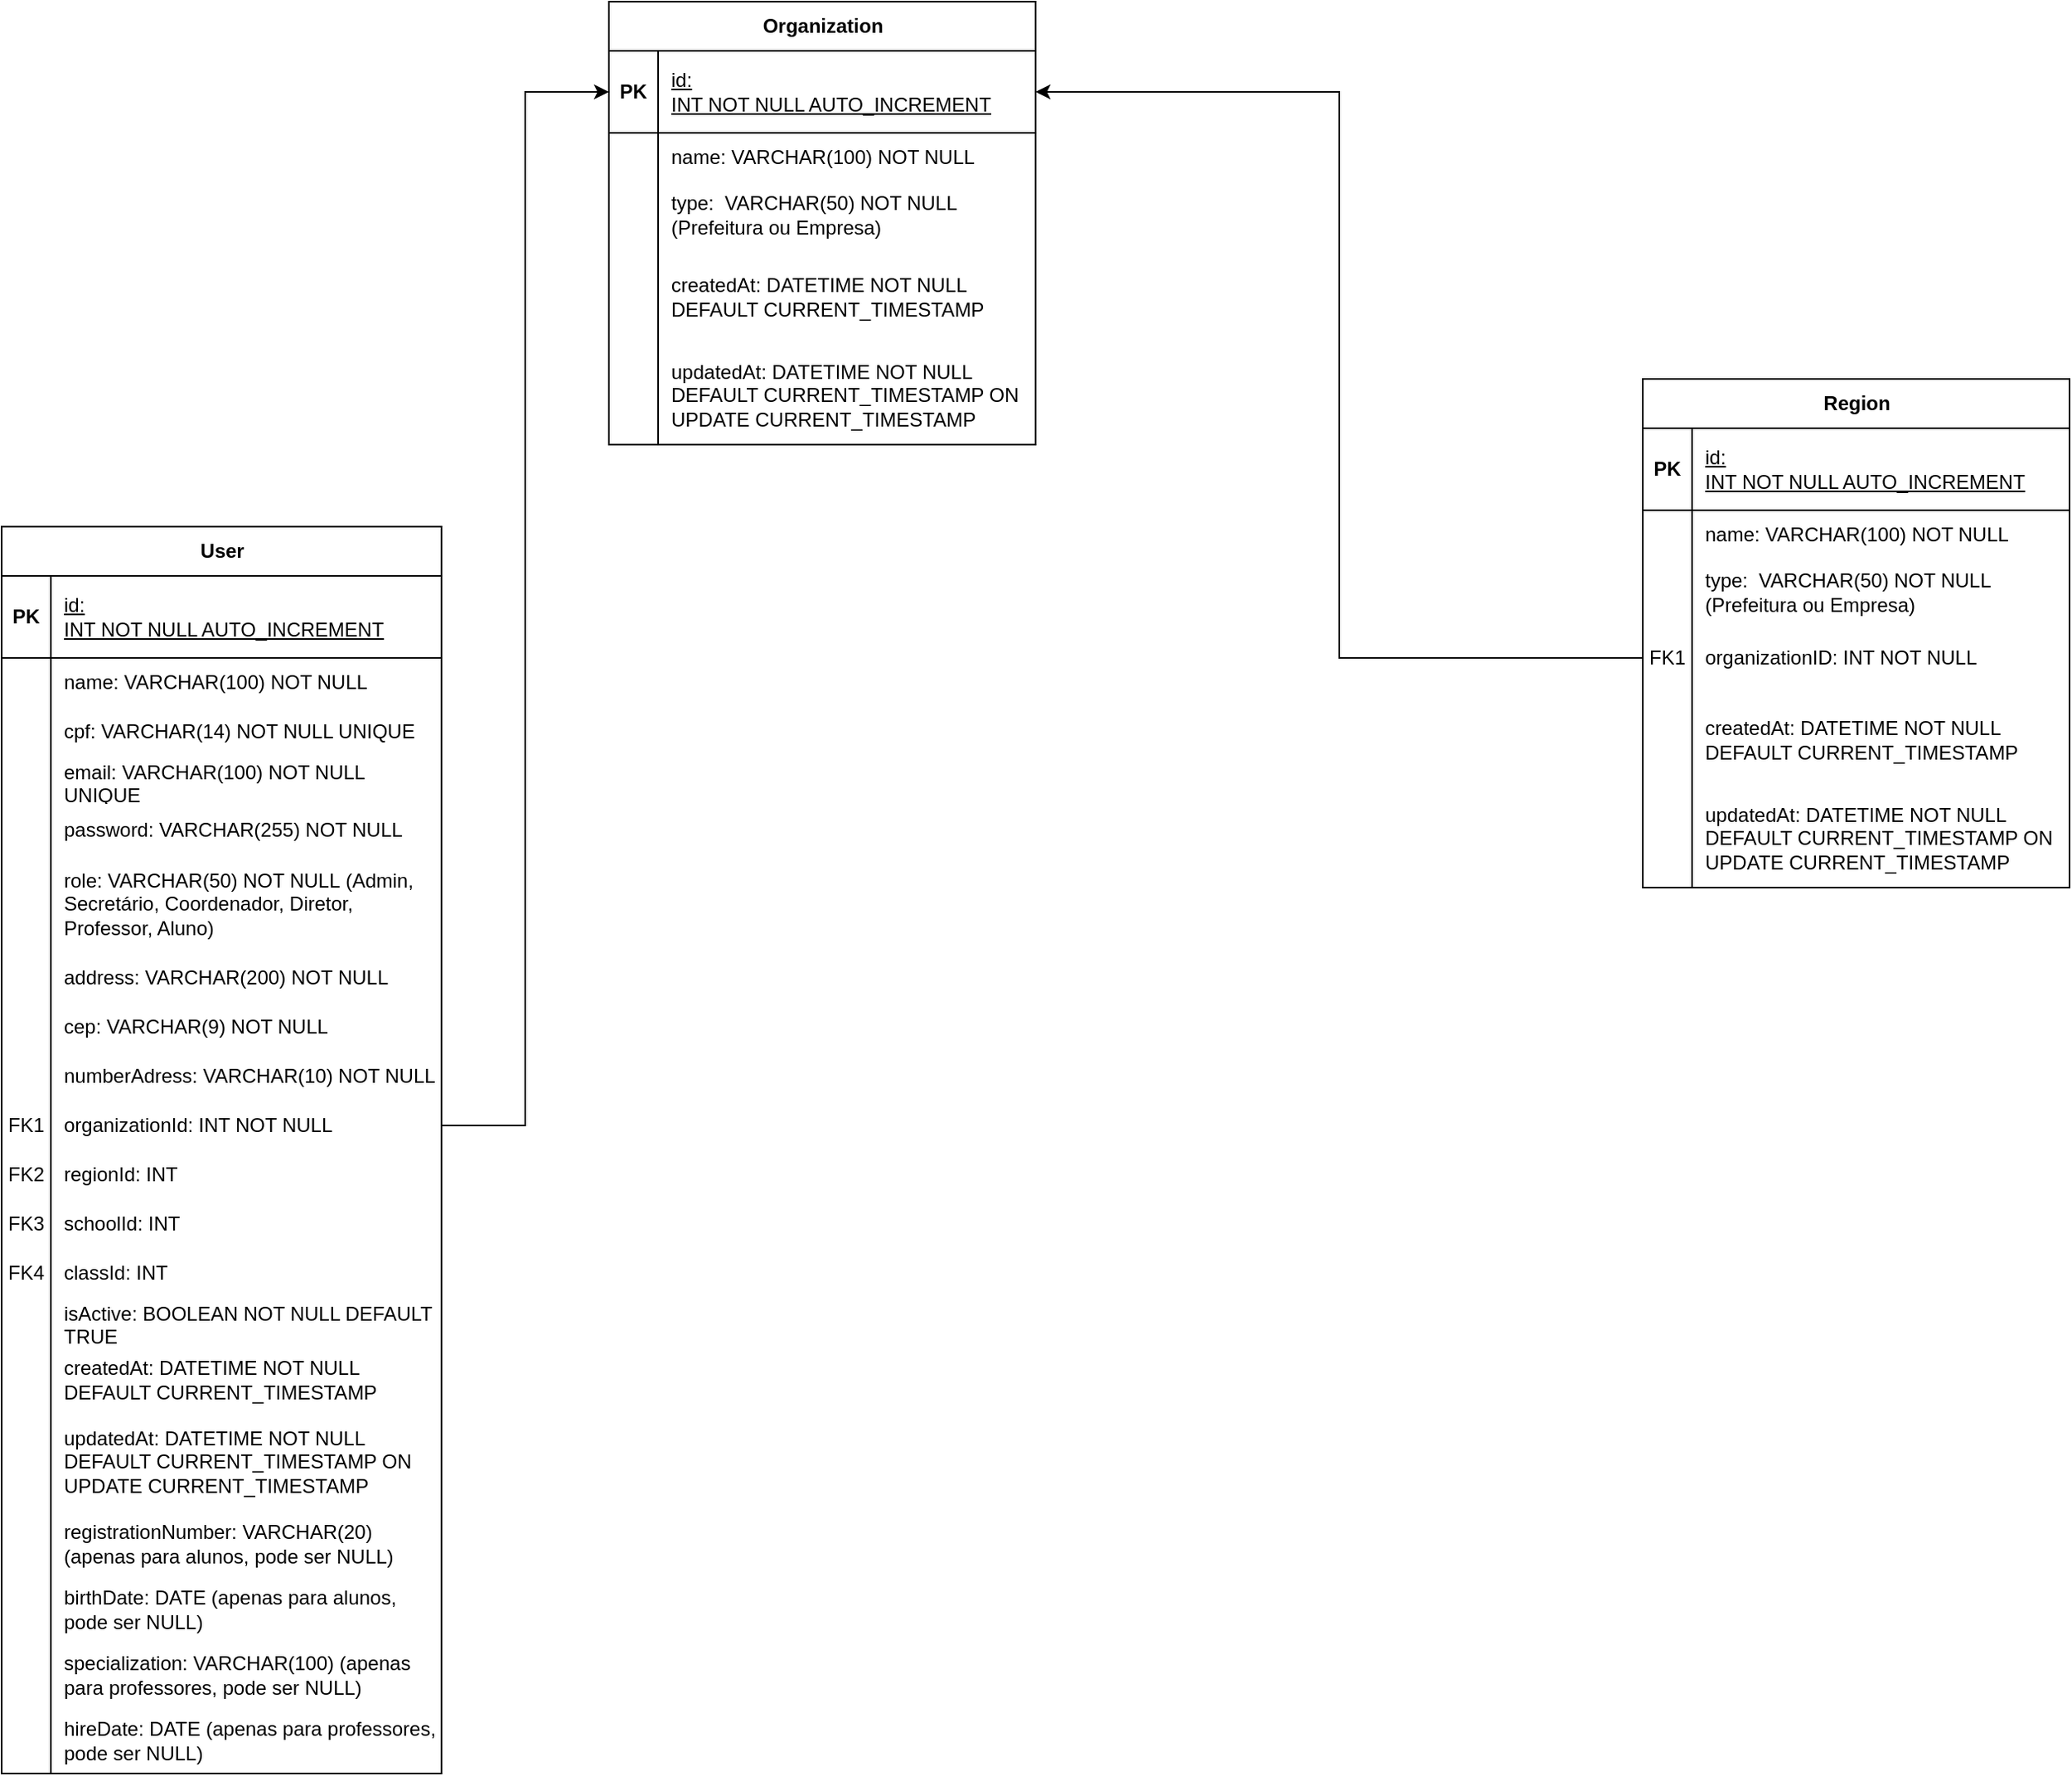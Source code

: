 <mxfile version="26.1.0">
  <diagram id="R2lEEEUBdFMjLlhIrx00" name="Page-1">
    <mxGraphModel dx="2537" dy="1968" grid="1" gridSize="10" guides="1" tooltips="1" connect="1" arrows="1" fold="1" page="1" pageScale="1" pageWidth="850" pageHeight="1100" math="0" shadow="0" extFonts="Permanent Marker^https://fonts.googleapis.com/css?family=Permanent+Marker">
      <root>
        <mxCell id="0" />
        <mxCell id="1" parent="0" />
        <mxCell id="kuIP5OyWFCbQ5StuhMh1-1" value="Organization" style="shape=table;startSize=30;container=1;collapsible=1;childLayout=tableLayout;fixedRows=1;rowLines=0;fontStyle=1;align=center;resizeLast=1;html=1;" vertex="1" parent="1">
          <mxGeometry x="-260" y="-800" width="260" height="270" as="geometry" />
        </mxCell>
        <mxCell id="kuIP5OyWFCbQ5StuhMh1-2" value="" style="shape=tableRow;horizontal=0;startSize=0;swimlaneHead=0;swimlaneBody=0;fillColor=none;collapsible=0;dropTarget=0;points=[[0,0.5],[1,0.5]];portConstraint=eastwest;top=0;left=0;right=0;bottom=1;" vertex="1" parent="kuIP5OyWFCbQ5StuhMh1-1">
          <mxGeometry y="30" width="260" height="50" as="geometry" />
        </mxCell>
        <mxCell id="kuIP5OyWFCbQ5StuhMh1-3" value="PK" style="shape=partialRectangle;connectable=0;fillColor=none;top=0;left=0;bottom=0;right=0;fontStyle=1;overflow=hidden;whiteSpace=wrap;html=1;" vertex="1" parent="kuIP5OyWFCbQ5StuhMh1-2">
          <mxGeometry width="30" height="50" as="geometry">
            <mxRectangle width="30" height="50" as="alternateBounds" />
          </mxGeometry>
        </mxCell>
        <mxCell id="kuIP5OyWFCbQ5StuhMh1-4" value="&lt;span style=&quot;font-weight: normal;&quot;&gt;id:&lt;/span&gt;&lt;div&gt;&lt;span style=&quot;font-weight: normal;&quot;&gt;INT NOT NULL AUTO_INCREMENT&lt;/span&gt;&lt;/div&gt;" style="shape=partialRectangle;connectable=0;fillColor=none;top=0;left=0;bottom=0;right=0;align=left;spacingLeft=6;fontStyle=5;overflow=hidden;whiteSpace=wrap;html=1;" vertex="1" parent="kuIP5OyWFCbQ5StuhMh1-2">
          <mxGeometry x="30" width="230" height="50" as="geometry">
            <mxRectangle width="230" height="50" as="alternateBounds" />
          </mxGeometry>
        </mxCell>
        <mxCell id="kuIP5OyWFCbQ5StuhMh1-5" value="" style="shape=tableRow;horizontal=0;startSize=0;swimlaneHead=0;swimlaneBody=0;fillColor=none;collapsible=0;dropTarget=0;points=[[0,0.5],[1,0.5]];portConstraint=eastwest;top=0;left=0;right=0;bottom=0;" vertex="1" parent="kuIP5OyWFCbQ5StuhMh1-1">
          <mxGeometry y="80" width="260" height="30" as="geometry" />
        </mxCell>
        <mxCell id="kuIP5OyWFCbQ5StuhMh1-6" value="" style="shape=partialRectangle;connectable=0;fillColor=none;top=0;left=0;bottom=0;right=0;editable=1;overflow=hidden;whiteSpace=wrap;html=1;" vertex="1" parent="kuIP5OyWFCbQ5StuhMh1-5">
          <mxGeometry width="30" height="30" as="geometry">
            <mxRectangle width="30" height="30" as="alternateBounds" />
          </mxGeometry>
        </mxCell>
        <mxCell id="kuIP5OyWFCbQ5StuhMh1-7" value="name:&amp;nbsp;VARCHAR(100) NOT NULL" style="shape=partialRectangle;connectable=0;fillColor=none;top=0;left=0;bottom=0;right=0;align=left;spacingLeft=6;overflow=hidden;whiteSpace=wrap;html=1;" vertex="1" parent="kuIP5OyWFCbQ5StuhMh1-5">
          <mxGeometry x="30" width="230" height="30" as="geometry">
            <mxRectangle width="230" height="30" as="alternateBounds" />
          </mxGeometry>
        </mxCell>
        <mxCell id="kuIP5OyWFCbQ5StuhMh1-8" value="" style="shape=tableRow;horizontal=0;startSize=0;swimlaneHead=0;swimlaneBody=0;fillColor=none;collapsible=0;dropTarget=0;points=[[0,0.5],[1,0.5]];portConstraint=eastwest;top=0;left=0;right=0;bottom=0;" vertex="1" parent="kuIP5OyWFCbQ5StuhMh1-1">
          <mxGeometry y="110" width="260" height="40" as="geometry" />
        </mxCell>
        <mxCell id="kuIP5OyWFCbQ5StuhMh1-9" value="" style="shape=partialRectangle;connectable=0;fillColor=none;top=0;left=0;bottom=0;right=0;editable=1;overflow=hidden;whiteSpace=wrap;html=1;" vertex="1" parent="kuIP5OyWFCbQ5StuhMh1-8">
          <mxGeometry width="30" height="40" as="geometry">
            <mxRectangle width="30" height="40" as="alternateBounds" />
          </mxGeometry>
        </mxCell>
        <mxCell id="kuIP5OyWFCbQ5StuhMh1-10" value="type:&amp;nbsp;&amp;nbsp;VARCHAR(50) NOT NULL (Prefeitura ou Empresa)" style="shape=partialRectangle;connectable=0;fillColor=none;top=0;left=0;bottom=0;right=0;align=left;spacingLeft=6;overflow=hidden;whiteSpace=wrap;html=1;" vertex="1" parent="kuIP5OyWFCbQ5StuhMh1-8">
          <mxGeometry x="30" width="230" height="40" as="geometry">
            <mxRectangle width="230" height="40" as="alternateBounds" />
          </mxGeometry>
        </mxCell>
        <mxCell id="kuIP5OyWFCbQ5StuhMh1-30" value="" style="shape=tableRow;horizontal=0;startSize=0;swimlaneHead=0;swimlaneBody=0;fillColor=none;collapsible=0;dropTarget=0;points=[[0,0.5],[1,0.5]];portConstraint=eastwest;top=0;left=0;right=0;bottom=0;" vertex="1" parent="kuIP5OyWFCbQ5StuhMh1-1">
          <mxGeometry y="150" width="260" height="60" as="geometry" />
        </mxCell>
        <mxCell id="kuIP5OyWFCbQ5StuhMh1-31" value="" style="shape=partialRectangle;connectable=0;fillColor=none;top=0;left=0;bottom=0;right=0;editable=1;overflow=hidden;whiteSpace=wrap;html=1;" vertex="1" parent="kuIP5OyWFCbQ5StuhMh1-30">
          <mxGeometry width="30" height="60" as="geometry">
            <mxRectangle width="30" height="60" as="alternateBounds" />
          </mxGeometry>
        </mxCell>
        <mxCell id="kuIP5OyWFCbQ5StuhMh1-32" value="createdAt: DATETIME NOT NULL DEFAULT CURRENT_TIMESTAMP" style="shape=partialRectangle;connectable=0;fillColor=none;top=0;left=0;bottom=0;right=0;align=left;spacingLeft=6;overflow=hidden;whiteSpace=wrap;html=1;" vertex="1" parent="kuIP5OyWFCbQ5StuhMh1-30">
          <mxGeometry x="30" width="230" height="60" as="geometry">
            <mxRectangle width="230" height="60" as="alternateBounds" />
          </mxGeometry>
        </mxCell>
        <mxCell id="kuIP5OyWFCbQ5StuhMh1-33" value="" style="shape=tableRow;horizontal=0;startSize=0;swimlaneHead=0;swimlaneBody=0;fillColor=none;collapsible=0;dropTarget=0;points=[[0,0.5],[1,0.5]];portConstraint=eastwest;top=0;left=0;right=0;bottom=0;" vertex="1" parent="kuIP5OyWFCbQ5StuhMh1-1">
          <mxGeometry y="210" width="260" height="60" as="geometry" />
        </mxCell>
        <mxCell id="kuIP5OyWFCbQ5StuhMh1-34" value="" style="shape=partialRectangle;connectable=0;fillColor=none;top=0;left=0;bottom=0;right=0;editable=1;overflow=hidden;whiteSpace=wrap;html=1;" vertex="1" parent="kuIP5OyWFCbQ5StuhMh1-33">
          <mxGeometry width="30" height="60" as="geometry">
            <mxRectangle width="30" height="60" as="alternateBounds" />
          </mxGeometry>
        </mxCell>
        <mxCell id="kuIP5OyWFCbQ5StuhMh1-35" value="updatedAt:&amp;nbsp;DATETIME NOT NULL DEFAULT CURRENT_TIMESTAMP ON UPDATE CURRENT_TIMESTAMP" style="shape=partialRectangle;connectable=0;fillColor=none;top=0;left=0;bottom=0;right=0;align=left;spacingLeft=6;overflow=hidden;whiteSpace=wrap;html=1;" vertex="1" parent="kuIP5OyWFCbQ5StuhMh1-33">
          <mxGeometry x="30" width="230" height="60" as="geometry">
            <mxRectangle width="230" height="60" as="alternateBounds" />
          </mxGeometry>
        </mxCell>
        <mxCell id="kuIP5OyWFCbQ5StuhMh1-36" value="User" style="shape=table;startSize=30;container=1;collapsible=1;childLayout=tableLayout;fixedRows=1;rowLines=0;fontStyle=1;align=center;resizeLast=1;html=1;" vertex="1" parent="1">
          <mxGeometry x="-630" y="-480" width="268" height="760" as="geometry" />
        </mxCell>
        <mxCell id="kuIP5OyWFCbQ5StuhMh1-37" value="" style="shape=tableRow;horizontal=0;startSize=0;swimlaneHead=0;swimlaneBody=0;fillColor=none;collapsible=0;dropTarget=0;points=[[0,0.5],[1,0.5]];portConstraint=eastwest;top=0;left=0;right=0;bottom=1;" vertex="1" parent="kuIP5OyWFCbQ5StuhMh1-36">
          <mxGeometry y="30" width="268" height="50" as="geometry" />
        </mxCell>
        <mxCell id="kuIP5OyWFCbQ5StuhMh1-38" value="PK" style="shape=partialRectangle;connectable=0;fillColor=none;top=0;left=0;bottom=0;right=0;fontStyle=1;overflow=hidden;whiteSpace=wrap;html=1;" vertex="1" parent="kuIP5OyWFCbQ5StuhMh1-37">
          <mxGeometry width="30" height="50" as="geometry">
            <mxRectangle width="30" height="50" as="alternateBounds" />
          </mxGeometry>
        </mxCell>
        <mxCell id="kuIP5OyWFCbQ5StuhMh1-39" value="&lt;span style=&quot;font-weight: normal;&quot;&gt;id:&lt;/span&gt;&lt;div&gt;&lt;span style=&quot;font-weight: normal;&quot;&gt;INT NOT NULL AUTO_INCREMENT&lt;/span&gt;&lt;/div&gt;" style="shape=partialRectangle;connectable=0;fillColor=none;top=0;left=0;bottom=0;right=0;align=left;spacingLeft=6;fontStyle=5;overflow=hidden;whiteSpace=wrap;html=1;" vertex="1" parent="kuIP5OyWFCbQ5StuhMh1-37">
          <mxGeometry x="30" width="238" height="50" as="geometry">
            <mxRectangle width="238" height="50" as="alternateBounds" />
          </mxGeometry>
        </mxCell>
        <mxCell id="kuIP5OyWFCbQ5StuhMh1-40" value="" style="shape=tableRow;horizontal=0;startSize=0;swimlaneHead=0;swimlaneBody=0;fillColor=none;collapsible=0;dropTarget=0;points=[[0,0.5],[1,0.5]];portConstraint=eastwest;top=0;left=0;right=0;bottom=0;" vertex="1" parent="kuIP5OyWFCbQ5StuhMh1-36">
          <mxGeometry y="80" width="268" height="30" as="geometry" />
        </mxCell>
        <mxCell id="kuIP5OyWFCbQ5StuhMh1-41" value="" style="shape=partialRectangle;connectable=0;fillColor=none;top=0;left=0;bottom=0;right=0;editable=1;overflow=hidden;whiteSpace=wrap;html=1;" vertex="1" parent="kuIP5OyWFCbQ5StuhMh1-40">
          <mxGeometry width="30" height="30" as="geometry">
            <mxRectangle width="30" height="30" as="alternateBounds" />
          </mxGeometry>
        </mxCell>
        <mxCell id="kuIP5OyWFCbQ5StuhMh1-42" value="name: VARCHAR(100) NOT NULL" style="shape=partialRectangle;connectable=0;fillColor=none;top=0;left=0;bottom=0;right=0;align=left;spacingLeft=6;overflow=hidden;whiteSpace=wrap;html=1;" vertex="1" parent="kuIP5OyWFCbQ5StuhMh1-40">
          <mxGeometry x="30" width="238" height="30" as="geometry">
            <mxRectangle width="238" height="30" as="alternateBounds" />
          </mxGeometry>
        </mxCell>
        <mxCell id="kuIP5OyWFCbQ5StuhMh1-43" value="" style="shape=tableRow;horizontal=0;startSize=0;swimlaneHead=0;swimlaneBody=0;fillColor=none;collapsible=0;dropTarget=0;points=[[0,0.5],[1,0.5]];portConstraint=eastwest;top=0;left=0;right=0;bottom=0;" vertex="1" parent="kuIP5OyWFCbQ5StuhMh1-36">
          <mxGeometry y="110" width="268" height="30" as="geometry" />
        </mxCell>
        <mxCell id="kuIP5OyWFCbQ5StuhMh1-44" value="" style="shape=partialRectangle;connectable=0;fillColor=none;top=0;left=0;bottom=0;right=0;editable=1;overflow=hidden;whiteSpace=wrap;html=1;" vertex="1" parent="kuIP5OyWFCbQ5StuhMh1-43">
          <mxGeometry width="30" height="30" as="geometry">
            <mxRectangle width="30" height="30" as="alternateBounds" />
          </mxGeometry>
        </mxCell>
        <mxCell id="kuIP5OyWFCbQ5StuhMh1-45" value="cpf: VARCHAR(14) NOT NULL UNIQUE" style="shape=partialRectangle;connectable=0;fillColor=none;top=0;left=0;bottom=0;right=0;align=left;spacingLeft=6;overflow=hidden;whiteSpace=wrap;html=1;" vertex="1" parent="kuIP5OyWFCbQ5StuhMh1-43">
          <mxGeometry x="30" width="238" height="30" as="geometry">
            <mxRectangle width="238" height="30" as="alternateBounds" />
          </mxGeometry>
        </mxCell>
        <mxCell id="kuIP5OyWFCbQ5StuhMh1-68" value="" style="shape=tableRow;horizontal=0;startSize=0;swimlaneHead=0;swimlaneBody=0;fillColor=none;collapsible=0;dropTarget=0;points=[[0,0.5],[1,0.5]];portConstraint=eastwest;top=0;left=0;right=0;bottom=0;" vertex="1" parent="kuIP5OyWFCbQ5StuhMh1-36">
          <mxGeometry y="140" width="268" height="30" as="geometry" />
        </mxCell>
        <mxCell id="kuIP5OyWFCbQ5StuhMh1-69" value="" style="shape=partialRectangle;connectable=0;fillColor=none;top=0;left=0;bottom=0;right=0;editable=1;overflow=hidden;whiteSpace=wrap;html=1;" vertex="1" parent="kuIP5OyWFCbQ5StuhMh1-68">
          <mxGeometry width="30" height="30" as="geometry">
            <mxRectangle width="30" height="30" as="alternateBounds" />
          </mxGeometry>
        </mxCell>
        <mxCell id="kuIP5OyWFCbQ5StuhMh1-70" value="email:&amp;nbsp;VARCHAR(100) NOT NULL UNIQUE" style="shape=partialRectangle;connectable=0;fillColor=none;top=0;left=0;bottom=0;right=0;align=left;spacingLeft=6;overflow=hidden;whiteSpace=wrap;html=1;" vertex="1" parent="kuIP5OyWFCbQ5StuhMh1-68">
          <mxGeometry x="30" width="238" height="30" as="geometry">
            <mxRectangle width="238" height="30" as="alternateBounds" />
          </mxGeometry>
        </mxCell>
        <mxCell id="kuIP5OyWFCbQ5StuhMh1-71" value="" style="shape=tableRow;horizontal=0;startSize=0;swimlaneHead=0;swimlaneBody=0;fillColor=none;collapsible=0;dropTarget=0;points=[[0,0.5],[1,0.5]];portConstraint=eastwest;top=0;left=0;right=0;bottom=0;" vertex="1" parent="kuIP5OyWFCbQ5StuhMh1-36">
          <mxGeometry y="170" width="268" height="30" as="geometry" />
        </mxCell>
        <mxCell id="kuIP5OyWFCbQ5StuhMh1-72" value="" style="shape=partialRectangle;connectable=0;fillColor=none;top=0;left=0;bottom=0;right=0;editable=1;overflow=hidden;whiteSpace=wrap;html=1;" vertex="1" parent="kuIP5OyWFCbQ5StuhMh1-71">
          <mxGeometry width="30" height="30" as="geometry">
            <mxRectangle width="30" height="30" as="alternateBounds" />
          </mxGeometry>
        </mxCell>
        <mxCell id="kuIP5OyWFCbQ5StuhMh1-73" value="password:&amp;nbsp;VARCHAR(255) NOT NULL" style="shape=partialRectangle;connectable=0;fillColor=none;top=0;left=0;bottom=0;right=0;align=left;spacingLeft=6;overflow=hidden;whiteSpace=wrap;html=1;" vertex="1" parent="kuIP5OyWFCbQ5StuhMh1-71">
          <mxGeometry x="30" width="238" height="30" as="geometry">
            <mxRectangle width="238" height="30" as="alternateBounds" />
          </mxGeometry>
        </mxCell>
        <mxCell id="kuIP5OyWFCbQ5StuhMh1-96" value="" style="shape=tableRow;horizontal=0;startSize=0;swimlaneHead=0;swimlaneBody=0;fillColor=none;collapsible=0;dropTarget=0;points=[[0,0.5],[1,0.5]];portConstraint=eastwest;top=0;left=0;right=0;bottom=0;" vertex="1" parent="kuIP5OyWFCbQ5StuhMh1-36">
          <mxGeometry y="200" width="268" height="60" as="geometry" />
        </mxCell>
        <mxCell id="kuIP5OyWFCbQ5StuhMh1-97" value="" style="shape=partialRectangle;connectable=0;fillColor=none;top=0;left=0;bottom=0;right=0;editable=1;overflow=hidden;whiteSpace=wrap;html=1;" vertex="1" parent="kuIP5OyWFCbQ5StuhMh1-96">
          <mxGeometry width="30" height="60" as="geometry">
            <mxRectangle width="30" height="60" as="alternateBounds" />
          </mxGeometry>
        </mxCell>
        <mxCell id="kuIP5OyWFCbQ5StuhMh1-98" value="role:&amp;nbsp;VARCHAR(50) NOT NULL&amp;nbsp;(Admin, Secretário, Coordenador, Diretor, Professor, Aluno)" style="shape=partialRectangle;connectable=0;fillColor=none;top=0;left=0;bottom=0;right=0;align=left;spacingLeft=6;overflow=hidden;whiteSpace=wrap;html=1;" vertex="1" parent="kuIP5OyWFCbQ5StuhMh1-96">
          <mxGeometry x="30" width="238" height="60" as="geometry">
            <mxRectangle width="238" height="60" as="alternateBounds" />
          </mxGeometry>
        </mxCell>
        <mxCell id="kuIP5OyWFCbQ5StuhMh1-99" value="" style="shape=tableRow;horizontal=0;startSize=0;swimlaneHead=0;swimlaneBody=0;fillColor=none;collapsible=0;dropTarget=0;points=[[0,0.5],[1,0.5]];portConstraint=eastwest;top=0;left=0;right=0;bottom=0;" vertex="1" parent="kuIP5OyWFCbQ5StuhMh1-36">
          <mxGeometry y="260" width="268" height="30" as="geometry" />
        </mxCell>
        <mxCell id="kuIP5OyWFCbQ5StuhMh1-100" value="" style="shape=partialRectangle;connectable=0;fillColor=none;top=0;left=0;bottom=0;right=0;editable=1;overflow=hidden;whiteSpace=wrap;html=1;" vertex="1" parent="kuIP5OyWFCbQ5StuhMh1-99">
          <mxGeometry width="30" height="30" as="geometry">
            <mxRectangle width="30" height="30" as="alternateBounds" />
          </mxGeometry>
        </mxCell>
        <mxCell id="kuIP5OyWFCbQ5StuhMh1-101" value="address:&amp;nbsp;VARCHAR(200) NOT NULL" style="shape=partialRectangle;connectable=0;fillColor=none;top=0;left=0;bottom=0;right=0;align=left;spacingLeft=6;overflow=hidden;whiteSpace=wrap;html=1;" vertex="1" parent="kuIP5OyWFCbQ5StuhMh1-99">
          <mxGeometry x="30" width="238" height="30" as="geometry">
            <mxRectangle width="238" height="30" as="alternateBounds" />
          </mxGeometry>
        </mxCell>
        <mxCell id="kuIP5OyWFCbQ5StuhMh1-102" value="" style="shape=tableRow;horizontal=0;startSize=0;swimlaneHead=0;swimlaneBody=0;fillColor=none;collapsible=0;dropTarget=0;points=[[0,0.5],[1,0.5]];portConstraint=eastwest;top=0;left=0;right=0;bottom=0;" vertex="1" parent="kuIP5OyWFCbQ5StuhMh1-36">
          <mxGeometry y="290" width="268" height="30" as="geometry" />
        </mxCell>
        <mxCell id="kuIP5OyWFCbQ5StuhMh1-103" value="" style="shape=partialRectangle;connectable=0;fillColor=none;top=0;left=0;bottom=0;right=0;editable=1;overflow=hidden;whiteSpace=wrap;html=1;" vertex="1" parent="kuIP5OyWFCbQ5StuhMh1-102">
          <mxGeometry width="30" height="30" as="geometry">
            <mxRectangle width="30" height="30" as="alternateBounds" />
          </mxGeometry>
        </mxCell>
        <mxCell id="kuIP5OyWFCbQ5StuhMh1-104" value="cep:&amp;nbsp;VARCHAR(9) NOT NULL" style="shape=partialRectangle;connectable=0;fillColor=none;top=0;left=0;bottom=0;right=0;align=left;spacingLeft=6;overflow=hidden;whiteSpace=wrap;html=1;" vertex="1" parent="kuIP5OyWFCbQ5StuhMh1-102">
          <mxGeometry x="30" width="238" height="30" as="geometry">
            <mxRectangle width="238" height="30" as="alternateBounds" />
          </mxGeometry>
        </mxCell>
        <mxCell id="kuIP5OyWFCbQ5StuhMh1-105" value="" style="shape=tableRow;horizontal=0;startSize=0;swimlaneHead=0;swimlaneBody=0;fillColor=none;collapsible=0;dropTarget=0;points=[[0,0.5],[1,0.5]];portConstraint=eastwest;top=0;left=0;right=0;bottom=0;" vertex="1" parent="kuIP5OyWFCbQ5StuhMh1-36">
          <mxGeometry y="320" width="268" height="30" as="geometry" />
        </mxCell>
        <mxCell id="kuIP5OyWFCbQ5StuhMh1-106" value="" style="shape=partialRectangle;connectable=0;fillColor=none;top=0;left=0;bottom=0;right=0;editable=1;overflow=hidden;whiteSpace=wrap;html=1;" vertex="1" parent="kuIP5OyWFCbQ5StuhMh1-105">
          <mxGeometry width="30" height="30" as="geometry">
            <mxRectangle width="30" height="30" as="alternateBounds" />
          </mxGeometry>
        </mxCell>
        <mxCell id="kuIP5OyWFCbQ5StuhMh1-107" value="numberAdress: VARCHAR(10) NOT NULL" style="shape=partialRectangle;connectable=0;fillColor=none;top=0;left=0;bottom=0;right=0;align=left;spacingLeft=6;overflow=hidden;whiteSpace=wrap;html=1;" vertex="1" parent="kuIP5OyWFCbQ5StuhMh1-105">
          <mxGeometry x="30" width="238" height="30" as="geometry">
            <mxRectangle width="238" height="30" as="alternateBounds" />
          </mxGeometry>
        </mxCell>
        <mxCell id="kuIP5OyWFCbQ5StuhMh1-108" value="" style="shape=tableRow;horizontal=0;startSize=0;swimlaneHead=0;swimlaneBody=0;fillColor=none;collapsible=0;dropTarget=0;points=[[0,0.5],[1,0.5]];portConstraint=eastwest;top=0;left=0;right=0;bottom=0;" vertex="1" parent="kuIP5OyWFCbQ5StuhMh1-36">
          <mxGeometry y="350" width="268" height="30" as="geometry" />
        </mxCell>
        <mxCell id="kuIP5OyWFCbQ5StuhMh1-109" value="FK1" style="shape=partialRectangle;connectable=0;fillColor=none;top=0;left=0;bottom=0;right=0;editable=1;overflow=hidden;whiteSpace=wrap;html=1;" vertex="1" parent="kuIP5OyWFCbQ5StuhMh1-108">
          <mxGeometry width="30" height="30" as="geometry">
            <mxRectangle width="30" height="30" as="alternateBounds" />
          </mxGeometry>
        </mxCell>
        <mxCell id="kuIP5OyWFCbQ5StuhMh1-110" value="organizationId:&amp;nbsp;INT NOT NULL" style="shape=partialRectangle;connectable=0;fillColor=none;top=0;left=0;bottom=0;right=0;align=left;spacingLeft=6;overflow=hidden;whiteSpace=wrap;html=1;" vertex="1" parent="kuIP5OyWFCbQ5StuhMh1-108">
          <mxGeometry x="30" width="238" height="30" as="geometry">
            <mxRectangle width="238" height="30" as="alternateBounds" />
          </mxGeometry>
        </mxCell>
        <mxCell id="kuIP5OyWFCbQ5StuhMh1-111" value="" style="shape=tableRow;horizontal=0;startSize=0;swimlaneHead=0;swimlaneBody=0;fillColor=none;collapsible=0;dropTarget=0;points=[[0,0.5],[1,0.5]];portConstraint=eastwest;top=0;left=0;right=0;bottom=0;" vertex="1" parent="kuIP5OyWFCbQ5StuhMh1-36">
          <mxGeometry y="380" width="268" height="30" as="geometry" />
        </mxCell>
        <mxCell id="kuIP5OyWFCbQ5StuhMh1-112" value="FK2" style="shape=partialRectangle;connectable=0;fillColor=none;top=0;left=0;bottom=0;right=0;editable=1;overflow=hidden;whiteSpace=wrap;html=1;" vertex="1" parent="kuIP5OyWFCbQ5StuhMh1-111">
          <mxGeometry width="30" height="30" as="geometry">
            <mxRectangle width="30" height="30" as="alternateBounds" />
          </mxGeometry>
        </mxCell>
        <mxCell id="kuIP5OyWFCbQ5StuhMh1-113" value="regionId: INT" style="shape=partialRectangle;connectable=0;fillColor=none;top=0;left=0;bottom=0;right=0;align=left;spacingLeft=6;overflow=hidden;whiteSpace=wrap;html=1;" vertex="1" parent="kuIP5OyWFCbQ5StuhMh1-111">
          <mxGeometry x="30" width="238" height="30" as="geometry">
            <mxRectangle width="238" height="30" as="alternateBounds" />
          </mxGeometry>
        </mxCell>
        <mxCell id="kuIP5OyWFCbQ5StuhMh1-153" value="" style="shape=tableRow;horizontal=0;startSize=0;swimlaneHead=0;swimlaneBody=0;fillColor=none;collapsible=0;dropTarget=0;points=[[0,0.5],[1,0.5]];portConstraint=eastwest;top=0;left=0;right=0;bottom=0;" vertex="1" parent="kuIP5OyWFCbQ5StuhMh1-36">
          <mxGeometry y="410" width="268" height="30" as="geometry" />
        </mxCell>
        <mxCell id="kuIP5OyWFCbQ5StuhMh1-154" value="FK3" style="shape=partialRectangle;connectable=0;fillColor=none;top=0;left=0;bottom=0;right=0;editable=1;overflow=hidden;whiteSpace=wrap;html=1;" vertex="1" parent="kuIP5OyWFCbQ5StuhMh1-153">
          <mxGeometry width="30" height="30" as="geometry">
            <mxRectangle width="30" height="30" as="alternateBounds" />
          </mxGeometry>
        </mxCell>
        <mxCell id="kuIP5OyWFCbQ5StuhMh1-155" value="schoolId:&amp;nbsp;INT" style="shape=partialRectangle;connectable=0;fillColor=none;top=0;left=0;bottom=0;right=0;align=left;spacingLeft=6;overflow=hidden;whiteSpace=wrap;html=1;" vertex="1" parent="kuIP5OyWFCbQ5StuhMh1-153">
          <mxGeometry x="30" width="238" height="30" as="geometry">
            <mxRectangle width="238" height="30" as="alternateBounds" />
          </mxGeometry>
        </mxCell>
        <mxCell id="kuIP5OyWFCbQ5StuhMh1-156" value="" style="shape=tableRow;horizontal=0;startSize=0;swimlaneHead=0;swimlaneBody=0;fillColor=none;collapsible=0;dropTarget=0;points=[[0,0.5],[1,0.5]];portConstraint=eastwest;top=0;left=0;right=0;bottom=0;" vertex="1" parent="kuIP5OyWFCbQ5StuhMh1-36">
          <mxGeometry y="440" width="268" height="30" as="geometry" />
        </mxCell>
        <mxCell id="kuIP5OyWFCbQ5StuhMh1-157" value="FK4" style="shape=partialRectangle;connectable=0;fillColor=none;top=0;left=0;bottom=0;right=0;editable=1;overflow=hidden;whiteSpace=wrap;html=1;" vertex="1" parent="kuIP5OyWFCbQ5StuhMh1-156">
          <mxGeometry width="30" height="30" as="geometry">
            <mxRectangle width="30" height="30" as="alternateBounds" />
          </mxGeometry>
        </mxCell>
        <mxCell id="kuIP5OyWFCbQ5StuhMh1-158" value="classId: INT" style="shape=partialRectangle;connectable=0;fillColor=none;top=0;left=0;bottom=0;right=0;align=left;spacingLeft=6;overflow=hidden;whiteSpace=wrap;html=1;" vertex="1" parent="kuIP5OyWFCbQ5StuhMh1-156">
          <mxGeometry x="30" width="238" height="30" as="geometry">
            <mxRectangle width="238" height="30" as="alternateBounds" />
          </mxGeometry>
        </mxCell>
        <mxCell id="kuIP5OyWFCbQ5StuhMh1-159" value="" style="shape=tableRow;horizontal=0;startSize=0;swimlaneHead=0;swimlaneBody=0;fillColor=none;collapsible=0;dropTarget=0;points=[[0,0.5],[1,0.5]];portConstraint=eastwest;top=0;left=0;right=0;bottom=0;" vertex="1" parent="kuIP5OyWFCbQ5StuhMh1-36">
          <mxGeometry y="470" width="268" height="30" as="geometry" />
        </mxCell>
        <mxCell id="kuIP5OyWFCbQ5StuhMh1-160" value="" style="shape=partialRectangle;connectable=0;fillColor=none;top=0;left=0;bottom=0;right=0;editable=1;overflow=hidden;whiteSpace=wrap;html=1;" vertex="1" parent="kuIP5OyWFCbQ5StuhMh1-159">
          <mxGeometry width="30" height="30" as="geometry">
            <mxRectangle width="30" height="30" as="alternateBounds" />
          </mxGeometry>
        </mxCell>
        <mxCell id="kuIP5OyWFCbQ5StuhMh1-161" value="isActive:&amp;nbsp;BOOLEAN NOT NULL DEFAULT TRUE" style="shape=partialRectangle;connectable=0;fillColor=none;top=0;left=0;bottom=0;right=0;align=left;spacingLeft=6;overflow=hidden;whiteSpace=wrap;html=1;" vertex="1" parent="kuIP5OyWFCbQ5StuhMh1-159">
          <mxGeometry x="30" width="238" height="30" as="geometry">
            <mxRectangle width="238" height="30" as="alternateBounds" />
          </mxGeometry>
        </mxCell>
        <mxCell id="kuIP5OyWFCbQ5StuhMh1-162" value="" style="shape=tableRow;horizontal=0;startSize=0;swimlaneHead=0;swimlaneBody=0;fillColor=none;collapsible=0;dropTarget=0;points=[[0,0.5],[1,0.5]];portConstraint=eastwest;top=0;left=0;right=0;bottom=0;" vertex="1" parent="kuIP5OyWFCbQ5StuhMh1-36">
          <mxGeometry y="500" width="268" height="40" as="geometry" />
        </mxCell>
        <mxCell id="kuIP5OyWFCbQ5StuhMh1-163" value="" style="shape=partialRectangle;connectable=0;fillColor=none;top=0;left=0;bottom=0;right=0;editable=1;overflow=hidden;whiteSpace=wrap;html=1;" vertex="1" parent="kuIP5OyWFCbQ5StuhMh1-162">
          <mxGeometry width="30" height="40" as="geometry">
            <mxRectangle width="30" height="40" as="alternateBounds" />
          </mxGeometry>
        </mxCell>
        <mxCell id="kuIP5OyWFCbQ5StuhMh1-164" value="createdAt: DATETIME NOT NULL DEFAULT CURRENT_TIMESTAMP" style="shape=partialRectangle;connectable=0;fillColor=none;top=0;left=0;bottom=0;right=0;align=left;spacingLeft=6;overflow=hidden;whiteSpace=wrap;html=1;" vertex="1" parent="kuIP5OyWFCbQ5StuhMh1-162">
          <mxGeometry x="30" width="238" height="40" as="geometry">
            <mxRectangle width="238" height="40" as="alternateBounds" />
          </mxGeometry>
        </mxCell>
        <mxCell id="kuIP5OyWFCbQ5StuhMh1-165" value="" style="shape=tableRow;horizontal=0;startSize=0;swimlaneHead=0;swimlaneBody=0;fillColor=none;collapsible=0;dropTarget=0;points=[[0,0.5],[1,0.5]];portConstraint=eastwest;top=0;left=0;right=0;bottom=0;" vertex="1" parent="kuIP5OyWFCbQ5StuhMh1-36">
          <mxGeometry y="540" width="268" height="60" as="geometry" />
        </mxCell>
        <mxCell id="kuIP5OyWFCbQ5StuhMh1-166" value="" style="shape=partialRectangle;connectable=0;fillColor=none;top=0;left=0;bottom=0;right=0;editable=1;overflow=hidden;whiteSpace=wrap;html=1;" vertex="1" parent="kuIP5OyWFCbQ5StuhMh1-165">
          <mxGeometry width="30" height="60" as="geometry">
            <mxRectangle width="30" height="60" as="alternateBounds" />
          </mxGeometry>
        </mxCell>
        <mxCell id="kuIP5OyWFCbQ5StuhMh1-167" value="updatedAt: DATETIME NOT NULL DEFAULT CURRENT_TIMESTAMP ON UPDATE CURRENT_TIMESTAMP" style="shape=partialRectangle;connectable=0;fillColor=none;top=0;left=0;bottom=0;right=0;align=left;spacingLeft=6;overflow=hidden;whiteSpace=wrap;html=1;" vertex="1" parent="kuIP5OyWFCbQ5StuhMh1-165">
          <mxGeometry x="30" width="238" height="60" as="geometry">
            <mxRectangle width="238" height="60" as="alternateBounds" />
          </mxGeometry>
        </mxCell>
        <mxCell id="kuIP5OyWFCbQ5StuhMh1-168" value="" style="shape=tableRow;horizontal=0;startSize=0;swimlaneHead=0;swimlaneBody=0;fillColor=none;collapsible=0;dropTarget=0;points=[[0,0.5],[1,0.5]];portConstraint=eastwest;top=0;left=0;right=0;bottom=0;" vertex="1" parent="kuIP5OyWFCbQ5StuhMh1-36">
          <mxGeometry y="600" width="268" height="40" as="geometry" />
        </mxCell>
        <mxCell id="kuIP5OyWFCbQ5StuhMh1-169" value="" style="shape=partialRectangle;connectable=0;fillColor=none;top=0;left=0;bottom=0;right=0;editable=1;overflow=hidden;whiteSpace=wrap;html=1;" vertex="1" parent="kuIP5OyWFCbQ5StuhMh1-168">
          <mxGeometry width="30" height="40" as="geometry">
            <mxRectangle width="30" height="40" as="alternateBounds" />
          </mxGeometry>
        </mxCell>
        <mxCell id="kuIP5OyWFCbQ5StuhMh1-170" value="registrationNumber:&amp;nbsp;VARCHAR(20) (apenas para alunos, pode ser NULL)" style="shape=partialRectangle;connectable=0;fillColor=none;top=0;left=0;bottom=0;right=0;align=left;spacingLeft=6;overflow=hidden;whiteSpace=wrap;html=1;" vertex="1" parent="kuIP5OyWFCbQ5StuhMh1-168">
          <mxGeometry x="30" width="238" height="40" as="geometry">
            <mxRectangle width="238" height="40" as="alternateBounds" />
          </mxGeometry>
        </mxCell>
        <mxCell id="kuIP5OyWFCbQ5StuhMh1-171" value="" style="shape=tableRow;horizontal=0;startSize=0;swimlaneHead=0;swimlaneBody=0;fillColor=none;collapsible=0;dropTarget=0;points=[[0,0.5],[1,0.5]];portConstraint=eastwest;top=0;left=0;right=0;bottom=0;" vertex="1" parent="kuIP5OyWFCbQ5StuhMh1-36">
          <mxGeometry y="640" width="268" height="40" as="geometry" />
        </mxCell>
        <mxCell id="kuIP5OyWFCbQ5StuhMh1-172" value="" style="shape=partialRectangle;connectable=0;fillColor=none;top=0;left=0;bottom=0;right=0;editable=1;overflow=hidden;whiteSpace=wrap;html=1;" vertex="1" parent="kuIP5OyWFCbQ5StuhMh1-171">
          <mxGeometry width="30" height="40" as="geometry">
            <mxRectangle width="30" height="40" as="alternateBounds" />
          </mxGeometry>
        </mxCell>
        <mxCell id="kuIP5OyWFCbQ5StuhMh1-173" value="birthDate:&amp;nbsp;DATE (apenas para alunos, pode ser NULL)" style="shape=partialRectangle;connectable=0;fillColor=none;top=0;left=0;bottom=0;right=0;align=left;spacingLeft=6;overflow=hidden;whiteSpace=wrap;html=1;" vertex="1" parent="kuIP5OyWFCbQ5StuhMh1-171">
          <mxGeometry x="30" width="238" height="40" as="geometry">
            <mxRectangle width="238" height="40" as="alternateBounds" />
          </mxGeometry>
        </mxCell>
        <mxCell id="kuIP5OyWFCbQ5StuhMh1-174" value="" style="shape=tableRow;horizontal=0;startSize=0;swimlaneHead=0;swimlaneBody=0;fillColor=none;collapsible=0;dropTarget=0;points=[[0,0.5],[1,0.5]];portConstraint=eastwest;top=0;left=0;right=0;bottom=0;" vertex="1" parent="kuIP5OyWFCbQ5StuhMh1-36">
          <mxGeometry y="680" width="268" height="40" as="geometry" />
        </mxCell>
        <mxCell id="kuIP5OyWFCbQ5StuhMh1-175" value="" style="shape=partialRectangle;connectable=0;fillColor=none;top=0;left=0;bottom=0;right=0;editable=1;overflow=hidden;whiteSpace=wrap;html=1;" vertex="1" parent="kuIP5OyWFCbQ5StuhMh1-174">
          <mxGeometry width="30" height="40" as="geometry">
            <mxRectangle width="30" height="40" as="alternateBounds" />
          </mxGeometry>
        </mxCell>
        <mxCell id="kuIP5OyWFCbQ5StuhMh1-176" value="specialization:&amp;nbsp;VARCHAR(100) (apenas para professores, pode ser NULL)" style="shape=partialRectangle;connectable=0;fillColor=none;top=0;left=0;bottom=0;right=0;align=left;spacingLeft=6;overflow=hidden;whiteSpace=wrap;html=1;" vertex="1" parent="kuIP5OyWFCbQ5StuhMh1-174">
          <mxGeometry x="30" width="238" height="40" as="geometry">
            <mxRectangle width="238" height="40" as="alternateBounds" />
          </mxGeometry>
        </mxCell>
        <mxCell id="kuIP5OyWFCbQ5StuhMh1-177" value="" style="shape=tableRow;horizontal=0;startSize=0;swimlaneHead=0;swimlaneBody=0;fillColor=none;collapsible=0;dropTarget=0;points=[[0,0.5],[1,0.5]];portConstraint=eastwest;top=0;left=0;right=0;bottom=0;" vertex="1" parent="kuIP5OyWFCbQ5StuhMh1-36">
          <mxGeometry y="720" width="268" height="40" as="geometry" />
        </mxCell>
        <mxCell id="kuIP5OyWFCbQ5StuhMh1-178" value="" style="shape=partialRectangle;connectable=0;fillColor=none;top=0;left=0;bottom=0;right=0;editable=1;overflow=hidden;whiteSpace=wrap;html=1;" vertex="1" parent="kuIP5OyWFCbQ5StuhMh1-177">
          <mxGeometry width="30" height="40" as="geometry">
            <mxRectangle width="30" height="40" as="alternateBounds" />
          </mxGeometry>
        </mxCell>
        <mxCell id="kuIP5OyWFCbQ5StuhMh1-179" value="hireDate:&amp;nbsp;DATE (apenas para professores, pode ser NULL)" style="shape=partialRectangle;connectable=0;fillColor=none;top=0;left=0;bottom=0;right=0;align=left;spacingLeft=6;overflow=hidden;whiteSpace=wrap;html=1;" vertex="1" parent="kuIP5OyWFCbQ5StuhMh1-177">
          <mxGeometry x="30" width="238" height="40" as="geometry">
            <mxRectangle width="238" height="40" as="alternateBounds" />
          </mxGeometry>
        </mxCell>
        <mxCell id="kuIP5OyWFCbQ5StuhMh1-205" style="edgeStyle=orthogonalEdgeStyle;rounded=0;orthogonalLoop=1;jettySize=auto;html=1;" edge="1" parent="1" source="kuIP5OyWFCbQ5StuhMh1-202" target="kuIP5OyWFCbQ5StuhMh1-2">
          <mxGeometry relative="1" as="geometry" />
        </mxCell>
        <mxCell id="kuIP5OyWFCbQ5StuhMh1-206" style="edgeStyle=orthogonalEdgeStyle;rounded=0;orthogonalLoop=1;jettySize=auto;html=1;entryX=0;entryY=0.5;entryDx=0;entryDy=0;" edge="1" parent="1" source="kuIP5OyWFCbQ5StuhMh1-108" target="kuIP5OyWFCbQ5StuhMh1-2">
          <mxGeometry relative="1" as="geometry" />
        </mxCell>
        <mxCell id="kuIP5OyWFCbQ5StuhMh1-183" value="Region" style="shape=table;startSize=30;container=1;collapsible=1;childLayout=tableLayout;fixedRows=1;rowLines=0;fontStyle=1;align=center;resizeLast=1;html=1;" vertex="1" parent="1">
          <mxGeometry x="370" y="-570" width="260" height="310" as="geometry" />
        </mxCell>
        <mxCell id="kuIP5OyWFCbQ5StuhMh1-184" value="" style="shape=tableRow;horizontal=0;startSize=0;swimlaneHead=0;swimlaneBody=0;fillColor=none;collapsible=0;dropTarget=0;points=[[0,0.5],[1,0.5]];portConstraint=eastwest;top=0;left=0;right=0;bottom=1;" vertex="1" parent="kuIP5OyWFCbQ5StuhMh1-183">
          <mxGeometry y="30" width="260" height="50" as="geometry" />
        </mxCell>
        <mxCell id="kuIP5OyWFCbQ5StuhMh1-185" value="PK" style="shape=partialRectangle;connectable=0;fillColor=none;top=0;left=0;bottom=0;right=0;fontStyle=1;overflow=hidden;whiteSpace=wrap;html=1;" vertex="1" parent="kuIP5OyWFCbQ5StuhMh1-184">
          <mxGeometry width="30" height="50" as="geometry">
            <mxRectangle width="30" height="50" as="alternateBounds" />
          </mxGeometry>
        </mxCell>
        <mxCell id="kuIP5OyWFCbQ5StuhMh1-186" value="&lt;span style=&quot;font-weight: normal;&quot;&gt;id:&lt;/span&gt;&lt;div&gt;&lt;span style=&quot;font-weight: normal;&quot;&gt;INT NOT NULL AUTO_INCREMENT&lt;/span&gt;&lt;/div&gt;" style="shape=partialRectangle;connectable=0;fillColor=none;top=0;left=0;bottom=0;right=0;align=left;spacingLeft=6;fontStyle=5;overflow=hidden;whiteSpace=wrap;html=1;" vertex="1" parent="kuIP5OyWFCbQ5StuhMh1-184">
          <mxGeometry x="30" width="230" height="50" as="geometry">
            <mxRectangle width="230" height="50" as="alternateBounds" />
          </mxGeometry>
        </mxCell>
        <mxCell id="kuIP5OyWFCbQ5StuhMh1-187" value="" style="shape=tableRow;horizontal=0;startSize=0;swimlaneHead=0;swimlaneBody=0;fillColor=none;collapsible=0;dropTarget=0;points=[[0,0.5],[1,0.5]];portConstraint=eastwest;top=0;left=0;right=0;bottom=0;" vertex="1" parent="kuIP5OyWFCbQ5StuhMh1-183">
          <mxGeometry y="80" width="260" height="30" as="geometry" />
        </mxCell>
        <mxCell id="kuIP5OyWFCbQ5StuhMh1-188" value="" style="shape=partialRectangle;connectable=0;fillColor=none;top=0;left=0;bottom=0;right=0;editable=1;overflow=hidden;whiteSpace=wrap;html=1;" vertex="1" parent="kuIP5OyWFCbQ5StuhMh1-187">
          <mxGeometry width="30" height="30" as="geometry">
            <mxRectangle width="30" height="30" as="alternateBounds" />
          </mxGeometry>
        </mxCell>
        <mxCell id="kuIP5OyWFCbQ5StuhMh1-189" value="name:&amp;nbsp;VARCHAR(100) NOT NULL" style="shape=partialRectangle;connectable=0;fillColor=none;top=0;left=0;bottom=0;right=0;align=left;spacingLeft=6;overflow=hidden;whiteSpace=wrap;html=1;" vertex="1" parent="kuIP5OyWFCbQ5StuhMh1-187">
          <mxGeometry x="30" width="230" height="30" as="geometry">
            <mxRectangle width="230" height="30" as="alternateBounds" />
          </mxGeometry>
        </mxCell>
        <mxCell id="kuIP5OyWFCbQ5StuhMh1-190" value="" style="shape=tableRow;horizontal=0;startSize=0;swimlaneHead=0;swimlaneBody=0;fillColor=none;collapsible=0;dropTarget=0;points=[[0,0.5],[1,0.5]];portConstraint=eastwest;top=0;left=0;right=0;bottom=0;" vertex="1" parent="kuIP5OyWFCbQ5StuhMh1-183">
          <mxGeometry y="110" width="260" height="40" as="geometry" />
        </mxCell>
        <mxCell id="kuIP5OyWFCbQ5StuhMh1-191" value="" style="shape=partialRectangle;connectable=0;fillColor=none;top=0;left=0;bottom=0;right=0;editable=1;overflow=hidden;whiteSpace=wrap;html=1;" vertex="1" parent="kuIP5OyWFCbQ5StuhMh1-190">
          <mxGeometry width="30" height="40" as="geometry">
            <mxRectangle width="30" height="40" as="alternateBounds" />
          </mxGeometry>
        </mxCell>
        <mxCell id="kuIP5OyWFCbQ5StuhMh1-192" value="type:&amp;nbsp;&amp;nbsp;VARCHAR(50) NOT NULL (Prefeitura ou Empresa)" style="shape=partialRectangle;connectable=0;fillColor=none;top=0;left=0;bottom=0;right=0;align=left;spacingLeft=6;overflow=hidden;whiteSpace=wrap;html=1;" vertex="1" parent="kuIP5OyWFCbQ5StuhMh1-190">
          <mxGeometry x="30" width="230" height="40" as="geometry">
            <mxRectangle width="230" height="40" as="alternateBounds" />
          </mxGeometry>
        </mxCell>
        <mxCell id="kuIP5OyWFCbQ5StuhMh1-202" value="" style="shape=tableRow;horizontal=0;startSize=0;swimlaneHead=0;swimlaneBody=0;fillColor=none;collapsible=0;dropTarget=0;points=[[0,0.5],[1,0.5]];portConstraint=eastwest;top=0;left=0;right=0;bottom=0;" vertex="1" parent="kuIP5OyWFCbQ5StuhMh1-183">
          <mxGeometry y="150" width="260" height="40" as="geometry" />
        </mxCell>
        <mxCell id="kuIP5OyWFCbQ5StuhMh1-203" value="FK1" style="shape=partialRectangle;connectable=0;fillColor=none;top=0;left=0;bottom=0;right=0;editable=1;overflow=hidden;whiteSpace=wrap;html=1;" vertex="1" parent="kuIP5OyWFCbQ5StuhMh1-202">
          <mxGeometry width="30" height="40" as="geometry">
            <mxRectangle width="30" height="40" as="alternateBounds" />
          </mxGeometry>
        </mxCell>
        <mxCell id="kuIP5OyWFCbQ5StuhMh1-204" value="organizationID: INT NOT NULL" style="shape=partialRectangle;connectable=0;fillColor=none;top=0;left=0;bottom=0;right=0;align=left;spacingLeft=6;overflow=hidden;whiteSpace=wrap;html=1;" vertex="1" parent="kuIP5OyWFCbQ5StuhMh1-202">
          <mxGeometry x="30" width="230" height="40" as="geometry">
            <mxRectangle width="230" height="40" as="alternateBounds" />
          </mxGeometry>
        </mxCell>
        <mxCell id="kuIP5OyWFCbQ5StuhMh1-193" value="" style="shape=tableRow;horizontal=0;startSize=0;swimlaneHead=0;swimlaneBody=0;fillColor=none;collapsible=0;dropTarget=0;points=[[0,0.5],[1,0.5]];portConstraint=eastwest;top=0;left=0;right=0;bottom=0;" vertex="1" parent="kuIP5OyWFCbQ5StuhMh1-183">
          <mxGeometry y="190" width="260" height="60" as="geometry" />
        </mxCell>
        <mxCell id="kuIP5OyWFCbQ5StuhMh1-194" value="" style="shape=partialRectangle;connectable=0;fillColor=none;top=0;left=0;bottom=0;right=0;editable=1;overflow=hidden;whiteSpace=wrap;html=1;" vertex="1" parent="kuIP5OyWFCbQ5StuhMh1-193">
          <mxGeometry width="30" height="60" as="geometry">
            <mxRectangle width="30" height="60" as="alternateBounds" />
          </mxGeometry>
        </mxCell>
        <mxCell id="kuIP5OyWFCbQ5StuhMh1-195" value="createdAt: DATETIME NOT NULL DEFAULT CURRENT_TIMESTAMP" style="shape=partialRectangle;connectable=0;fillColor=none;top=0;left=0;bottom=0;right=0;align=left;spacingLeft=6;overflow=hidden;whiteSpace=wrap;html=1;" vertex="1" parent="kuIP5OyWFCbQ5StuhMh1-193">
          <mxGeometry x="30" width="230" height="60" as="geometry">
            <mxRectangle width="230" height="60" as="alternateBounds" />
          </mxGeometry>
        </mxCell>
        <mxCell id="kuIP5OyWFCbQ5StuhMh1-196" value="" style="shape=tableRow;horizontal=0;startSize=0;swimlaneHead=0;swimlaneBody=0;fillColor=none;collapsible=0;dropTarget=0;points=[[0,0.5],[1,0.5]];portConstraint=eastwest;top=0;left=0;right=0;bottom=0;" vertex="1" parent="kuIP5OyWFCbQ5StuhMh1-183">
          <mxGeometry y="250" width="260" height="60" as="geometry" />
        </mxCell>
        <mxCell id="kuIP5OyWFCbQ5StuhMh1-197" value="" style="shape=partialRectangle;connectable=0;fillColor=none;top=0;left=0;bottom=0;right=0;editable=1;overflow=hidden;whiteSpace=wrap;html=1;" vertex="1" parent="kuIP5OyWFCbQ5StuhMh1-196">
          <mxGeometry width="30" height="60" as="geometry">
            <mxRectangle width="30" height="60" as="alternateBounds" />
          </mxGeometry>
        </mxCell>
        <mxCell id="kuIP5OyWFCbQ5StuhMh1-198" value="updatedAt:&amp;nbsp;DATETIME NOT NULL DEFAULT CURRENT_TIMESTAMP ON UPDATE CURRENT_TIMESTAMP" style="shape=partialRectangle;connectable=0;fillColor=none;top=0;left=0;bottom=0;right=0;align=left;spacingLeft=6;overflow=hidden;whiteSpace=wrap;html=1;" vertex="1" parent="kuIP5OyWFCbQ5StuhMh1-196">
          <mxGeometry x="30" width="230" height="60" as="geometry">
            <mxRectangle width="230" height="60" as="alternateBounds" />
          </mxGeometry>
        </mxCell>
      </root>
    </mxGraphModel>
  </diagram>
</mxfile>
